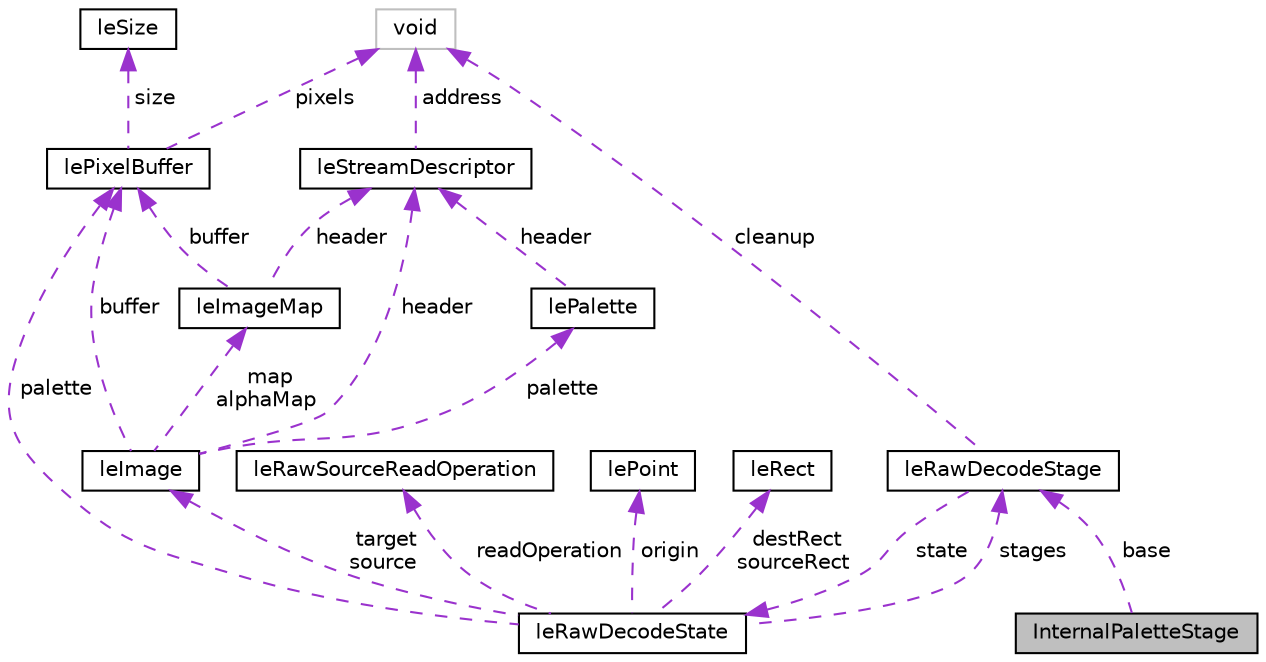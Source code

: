 digraph "InternalPaletteStage"
{
 // LATEX_PDF_SIZE
  edge [fontname="Helvetica",fontsize="10",labelfontname="Helvetica",labelfontsize="10"];
  node [fontname="Helvetica",fontsize="10",shape=record];
  Node1 [label="InternalPaletteStage",height=0.2,width=0.4,color="black", fillcolor="grey75", style="filled", fontcolor="black",tooltip=" "];
  Node2 -> Node1 [dir="back",color="darkorchid3",fontsize="10",style="dashed",label=" base" ,fontname="Helvetica"];
  Node2 [label="leRawDecodeStage",height=0.2,width=0.4,color="black", fillcolor="white", style="filled",URL="$structle_raw_decode_stage.html",tooltip=" "];
  Node3 -> Node2 [dir="back",color="darkorchid3",fontsize="10",style="dashed",label=" cleanup" ,fontname="Helvetica"];
  Node3 [label="void",height=0.2,width=0.4,color="grey75", fillcolor="white", style="filled",tooltip=" "];
  Node4 -> Node2 [dir="back",color="darkorchid3",fontsize="10",style="dashed",label=" state" ,fontname="Helvetica"];
  Node4 [label="leRawDecodeState",height=0.2,width=0.4,color="black", fillcolor="white", style="filled",URL="$structle_raw_decode_state.html",tooltip=" "];
  Node5 -> Node4 [dir="back",color="darkorchid3",fontsize="10",style="dashed",label=" palette" ,fontname="Helvetica"];
  Node5 [label="lePixelBuffer",height=0.2,width=0.4,color="black", fillcolor="white", style="filled",URL="$structle_pixel_buffer.html",tooltip=" "];
  Node3 -> Node5 [dir="back",color="darkorchid3",fontsize="10",style="dashed",label=" pixels" ,fontname="Helvetica"];
  Node6 -> Node5 [dir="back",color="darkorchid3",fontsize="10",style="dashed",label=" size" ,fontname="Helvetica"];
  Node6 [label="leSize",height=0.2,width=0.4,color="black", fillcolor="white", style="filled",URL="$structle_size.html",tooltip=" "];
  Node7 -> Node4 [dir="back",color="darkorchid3",fontsize="10",style="dashed",label=" target\nsource" ,fontname="Helvetica"];
  Node7 [label="leImage",height=0.2,width=0.4,color="black", fillcolor="white", style="filled",URL="$structle_image.html",tooltip=" "];
  Node5 -> Node7 [dir="back",color="darkorchid3",fontsize="10",style="dashed",label=" buffer" ,fontname="Helvetica"];
  Node8 -> Node7 [dir="back",color="darkorchid3",fontsize="10",style="dashed",label=" palette" ,fontname="Helvetica"];
  Node8 [label="lePalette",height=0.2,width=0.4,color="black", fillcolor="white", style="filled",URL="$structle_palette.html",tooltip=" "];
  Node9 -> Node8 [dir="back",color="darkorchid3",fontsize="10",style="dashed",label=" header" ,fontname="Helvetica"];
  Node9 [label="leStreamDescriptor",height=0.2,width=0.4,color="black", fillcolor="white", style="filled",URL="$structle_stream_descriptor.html",tooltip=" "];
  Node3 -> Node9 [dir="back",color="darkorchid3",fontsize="10",style="dashed",label=" address" ,fontname="Helvetica"];
  Node9 -> Node7 [dir="back",color="darkorchid3",fontsize="10",style="dashed",label=" header" ,fontname="Helvetica"];
  Node10 -> Node7 [dir="back",color="darkorchid3",fontsize="10",style="dashed",label=" map\nalphaMap" ,fontname="Helvetica"];
  Node10 [label="leImageMap",height=0.2,width=0.4,color="black", fillcolor="white", style="filled",URL="$structle_image_map.html",tooltip=" "];
  Node5 -> Node10 [dir="back",color="darkorchid3",fontsize="10",style="dashed",label=" buffer" ,fontname="Helvetica"];
  Node9 -> Node10 [dir="back",color="darkorchid3",fontsize="10",style="dashed",label=" header" ,fontname="Helvetica"];
  Node11 -> Node4 [dir="back",color="darkorchid3",fontsize="10",style="dashed",label=" readOperation" ,fontname="Helvetica"];
  Node11 [label="leRawSourceReadOperation",height=0.2,width=0.4,color="black", fillcolor="white", style="filled",URL="$structle_raw_source_read_operation.html",tooltip=" "];
  Node12 -> Node4 [dir="back",color="darkorchid3",fontsize="10",style="dashed",label=" origin" ,fontname="Helvetica"];
  Node12 [label="lePoint",height=0.2,width=0.4,color="black", fillcolor="white", style="filled",URL="$structle_point.html",tooltip=" "];
  Node13 -> Node4 [dir="back",color="darkorchid3",fontsize="10",style="dashed",label=" destRect\nsourceRect" ,fontname="Helvetica"];
  Node13 [label="leRect",height=0.2,width=0.4,color="black", fillcolor="white", style="filled",URL="$structle_rect.html",tooltip=" "];
  Node2 -> Node4 [dir="back",color="darkorchid3",fontsize="10",style="dashed",label=" stages" ,fontname="Helvetica"];
}
